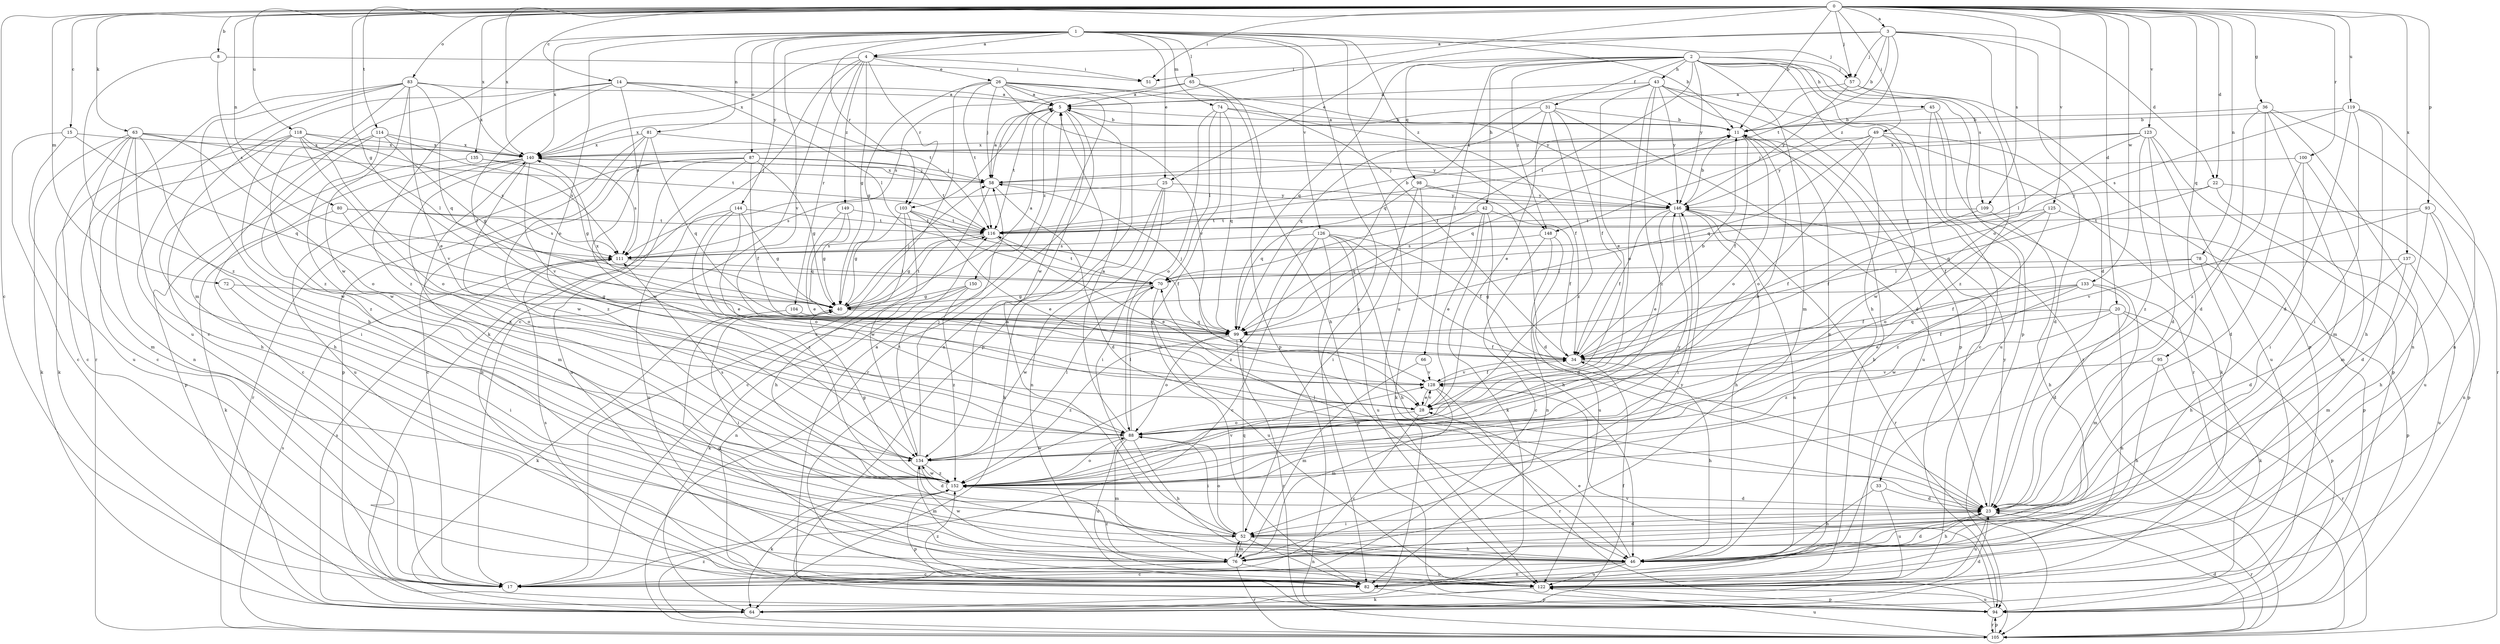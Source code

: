 strict digraph  {
0;
1;
2;
3;
4;
5;
8;
11;
14;
15;
17;
20;
22;
23;
25;
26;
28;
31;
33;
34;
36;
40;
42;
43;
45;
46;
49;
51;
52;
57;
58;
63;
64;
65;
66;
70;
72;
74;
76;
78;
80;
81;
82;
83;
87;
88;
93;
94;
95;
98;
99;
100;
103;
104;
105;
109;
111;
114;
116;
118;
119;
122;
123;
125;
126;
128;
133;
134;
135;
137;
140;
144;
146;
148;
149;
150;
152;
0 -> 3  [label=a];
0 -> 8  [label=b];
0 -> 11  [label=b];
0 -> 14  [label=c];
0 -> 15  [label=c];
0 -> 17  [label=c];
0 -> 20  [label=d];
0 -> 22  [label=d];
0 -> 36  [label=g];
0 -> 40  [label=g];
0 -> 49  [label=i];
0 -> 51  [label=i];
0 -> 57  [label=j];
0 -> 63  [label=k];
0 -> 72  [label=m];
0 -> 78  [label=n];
0 -> 80  [label=n];
0 -> 83  [label=o];
0 -> 93  [label=p];
0 -> 95  [label=q];
0 -> 100  [label=r];
0 -> 103  [label=r];
0 -> 109  [label=s];
0 -> 114  [label=t];
0 -> 118  [label=u];
0 -> 119  [label=u];
0 -> 123  [label=v];
0 -> 125  [label=v];
0 -> 133  [label=w];
0 -> 135  [label=x];
0 -> 137  [label=x];
0 -> 140  [label=x];
1 -> 4  [label=a];
1 -> 11  [label=b];
1 -> 25  [label=e];
1 -> 57  [label=j];
1 -> 65  [label=l];
1 -> 74  [label=m];
1 -> 76  [label=m];
1 -> 81  [label=n];
1 -> 82  [label=n];
1 -> 87  [label=o];
1 -> 88  [label=o];
1 -> 103  [label=r];
1 -> 122  [label=u];
1 -> 126  [label=v];
1 -> 128  [label=v];
1 -> 140  [label=x];
1 -> 144  [label=y];
1 -> 148  [label=z];
2 -> 31  [label=f];
2 -> 33  [label=f];
2 -> 42  [label=h];
2 -> 43  [label=h];
2 -> 45  [label=h];
2 -> 46  [label=h];
2 -> 51  [label=i];
2 -> 57  [label=j];
2 -> 66  [label=l];
2 -> 70  [label=l];
2 -> 76  [label=m];
2 -> 94  [label=p];
2 -> 98  [label=q];
2 -> 99  [label=q];
2 -> 109  [label=s];
2 -> 146  [label=y];
2 -> 148  [label=z];
3 -> 4  [label=a];
3 -> 11  [label=b];
3 -> 22  [label=d];
3 -> 23  [label=d];
3 -> 25  [label=e];
3 -> 57  [label=j];
3 -> 88  [label=o];
3 -> 116  [label=t];
3 -> 148  [label=z];
4 -> 17  [label=c];
4 -> 26  [label=e];
4 -> 40  [label=g];
4 -> 51  [label=i];
4 -> 64  [label=k];
4 -> 103  [label=r];
4 -> 104  [label=r];
4 -> 140  [label=x];
4 -> 149  [label=z];
5 -> 11  [label=b];
5 -> 58  [label=j];
5 -> 82  [label=n];
5 -> 105  [label=r];
5 -> 116  [label=t];
5 -> 150  [label=z];
8 -> 51  [label=i];
8 -> 111  [label=s];
8 -> 152  [label=z];
11 -> 5  [label=a];
11 -> 34  [label=f];
11 -> 88  [label=o];
11 -> 99  [label=q];
11 -> 122  [label=u];
11 -> 140  [label=x];
14 -> 5  [label=a];
14 -> 17  [label=c];
14 -> 34  [label=f];
14 -> 70  [label=l];
14 -> 111  [label=s];
14 -> 116  [label=t];
14 -> 152  [label=z];
15 -> 17  [label=c];
15 -> 99  [label=q];
15 -> 122  [label=u];
15 -> 140  [label=x];
20 -> 34  [label=f];
20 -> 64  [label=k];
20 -> 82  [label=n];
20 -> 94  [label=p];
20 -> 99  [label=q];
20 -> 152  [label=z];
22 -> 94  [label=p];
22 -> 99  [label=q];
22 -> 122  [label=u];
22 -> 146  [label=y];
23 -> 46  [label=h];
23 -> 52  [label=i];
23 -> 70  [label=l];
23 -> 105  [label=r];
23 -> 122  [label=u];
23 -> 146  [label=y];
25 -> 52  [label=i];
25 -> 64  [label=k];
25 -> 82  [label=n];
25 -> 111  [label=s];
25 -> 146  [label=y];
26 -> 5  [label=a];
26 -> 17  [label=c];
26 -> 34  [label=f];
26 -> 40  [label=g];
26 -> 58  [label=j];
26 -> 94  [label=p];
26 -> 116  [label=t];
26 -> 128  [label=v];
26 -> 134  [label=w];
26 -> 146  [label=y];
28 -> 17  [label=c];
28 -> 88  [label=o];
28 -> 128  [label=v];
31 -> 11  [label=b];
31 -> 23  [label=d];
31 -> 28  [label=e];
31 -> 34  [label=f];
31 -> 99  [label=q];
31 -> 140  [label=x];
31 -> 152  [label=z];
33 -> 23  [label=d];
33 -> 46  [label=h];
33 -> 122  [label=u];
34 -> 11  [label=b];
34 -> 46  [label=h];
34 -> 128  [label=v];
36 -> 11  [label=b];
36 -> 23  [label=d];
36 -> 76  [label=m];
36 -> 82  [label=n];
36 -> 105  [label=r];
36 -> 152  [label=z];
40 -> 5  [label=a];
40 -> 52  [label=i];
40 -> 58  [label=j];
40 -> 99  [label=q];
40 -> 116  [label=t];
42 -> 28  [label=e];
42 -> 34  [label=f];
42 -> 46  [label=h];
42 -> 64  [label=k];
42 -> 99  [label=q];
42 -> 116  [label=t];
43 -> 5  [label=a];
43 -> 28  [label=e];
43 -> 82  [label=n];
43 -> 88  [label=o];
43 -> 94  [label=p];
43 -> 99  [label=q];
43 -> 105  [label=r];
43 -> 146  [label=y];
43 -> 152  [label=z];
45 -> 11  [label=b];
45 -> 17  [label=c];
45 -> 105  [label=r];
45 -> 122  [label=u];
46 -> 17  [label=c];
46 -> 23  [label=d];
46 -> 28  [label=e];
46 -> 82  [label=n];
46 -> 122  [label=u];
49 -> 23  [label=d];
49 -> 64  [label=k];
49 -> 88  [label=o];
49 -> 99  [label=q];
49 -> 134  [label=w];
49 -> 140  [label=x];
49 -> 146  [label=y];
52 -> 5  [label=a];
52 -> 23  [label=d];
52 -> 46  [label=h];
52 -> 76  [label=m];
52 -> 82  [label=n];
52 -> 88  [label=o];
52 -> 99  [label=q];
57 -> 5  [label=a];
57 -> 94  [label=p];
57 -> 146  [label=y];
57 -> 152  [label=z];
58 -> 5  [label=a];
58 -> 17  [label=c];
58 -> 23  [label=d];
58 -> 140  [label=x];
58 -> 146  [label=y];
63 -> 17  [label=c];
63 -> 46  [label=h];
63 -> 52  [label=i];
63 -> 64  [label=k];
63 -> 76  [label=m];
63 -> 82  [label=n];
63 -> 88  [label=o];
63 -> 116  [label=t];
63 -> 140  [label=x];
64 -> 23  [label=d];
64 -> 34  [label=f];
64 -> 111  [label=s];
65 -> 5  [label=a];
65 -> 46  [label=h];
65 -> 94  [label=p];
65 -> 111  [label=s];
66 -> 76  [label=m];
66 -> 128  [label=v];
70 -> 40  [label=g];
70 -> 116  [label=t];
70 -> 122  [label=u];
70 -> 134  [label=w];
72 -> 40  [label=g];
72 -> 52  [label=i];
74 -> 11  [label=b];
74 -> 34  [label=f];
74 -> 70  [label=l];
74 -> 82  [label=n];
74 -> 88  [label=o];
74 -> 99  [label=q];
76 -> 17  [label=c];
76 -> 52  [label=i];
76 -> 105  [label=r];
76 -> 122  [label=u];
76 -> 134  [label=w];
76 -> 146  [label=y];
76 -> 152  [label=z];
78 -> 34  [label=f];
78 -> 46  [label=h];
78 -> 70  [label=l];
78 -> 94  [label=p];
80 -> 64  [label=k];
80 -> 88  [label=o];
80 -> 111  [label=s];
80 -> 116  [label=t];
81 -> 94  [label=p];
81 -> 99  [label=q];
81 -> 134  [label=w];
81 -> 140  [label=x];
81 -> 146  [label=y];
81 -> 152  [label=z];
82 -> 5  [label=a];
82 -> 94  [label=p];
82 -> 152  [label=z];
83 -> 5  [label=a];
83 -> 28  [label=e];
83 -> 46  [label=h];
83 -> 99  [label=q];
83 -> 105  [label=r];
83 -> 122  [label=u];
83 -> 134  [label=w];
83 -> 140  [label=x];
83 -> 152  [label=z];
87 -> 17  [label=c];
87 -> 34  [label=f];
87 -> 40  [label=g];
87 -> 58  [label=j];
87 -> 82  [label=n];
87 -> 105  [label=r];
87 -> 116  [label=t];
87 -> 122  [label=u];
88 -> 5  [label=a];
88 -> 46  [label=h];
88 -> 52  [label=i];
88 -> 70  [label=l];
88 -> 76  [label=m];
88 -> 122  [label=u];
88 -> 134  [label=w];
93 -> 23  [label=d];
93 -> 46  [label=h];
93 -> 82  [label=n];
93 -> 116  [label=t];
93 -> 128  [label=v];
94 -> 105  [label=r];
94 -> 122  [label=u];
94 -> 128  [label=v];
95 -> 46  [label=h];
95 -> 105  [label=r];
95 -> 128  [label=v];
98 -> 23  [label=d];
98 -> 52  [label=i];
98 -> 64  [label=k];
98 -> 99  [label=q];
98 -> 146  [label=y];
99 -> 34  [label=f];
99 -> 58  [label=j];
99 -> 88  [label=o];
99 -> 105  [label=r];
99 -> 140  [label=x];
99 -> 152  [label=z];
100 -> 23  [label=d];
100 -> 52  [label=i];
100 -> 58  [label=j];
100 -> 76  [label=m];
103 -> 28  [label=e];
103 -> 34  [label=f];
103 -> 40  [label=g];
103 -> 46  [label=h];
103 -> 116  [label=t];
103 -> 134  [label=w];
104 -> 64  [label=k];
104 -> 99  [label=q];
105 -> 23  [label=d];
105 -> 94  [label=p];
105 -> 111  [label=s];
105 -> 122  [label=u];
105 -> 152  [label=z];
109 -> 34  [label=f];
109 -> 46  [label=h];
109 -> 116  [label=t];
111 -> 70  [label=l];
114 -> 40  [label=g];
114 -> 46  [label=h];
114 -> 111  [label=s];
114 -> 134  [label=w];
114 -> 140  [label=x];
114 -> 152  [label=z];
116 -> 11  [label=b];
116 -> 28  [label=e];
116 -> 40  [label=g];
116 -> 111  [label=s];
118 -> 17  [label=c];
118 -> 64  [label=k];
118 -> 70  [label=l];
118 -> 88  [label=o];
118 -> 111  [label=s];
118 -> 128  [label=v];
118 -> 134  [label=w];
118 -> 140  [label=x];
119 -> 11  [label=b];
119 -> 23  [label=d];
119 -> 46  [label=h];
119 -> 52  [label=i];
119 -> 82  [label=n];
119 -> 111  [label=s];
122 -> 11  [label=b];
122 -> 40  [label=g];
122 -> 64  [label=k];
122 -> 94  [label=p];
122 -> 111  [label=s];
123 -> 23  [label=d];
123 -> 58  [label=j];
123 -> 70  [label=l];
123 -> 94  [label=p];
123 -> 122  [label=u];
123 -> 140  [label=x];
123 -> 152  [label=z];
125 -> 34  [label=f];
125 -> 88  [label=o];
125 -> 94  [label=p];
125 -> 116  [label=t];
125 -> 152  [label=z];
126 -> 17  [label=c];
126 -> 23  [label=d];
126 -> 34  [label=f];
126 -> 46  [label=h];
126 -> 94  [label=p];
126 -> 111  [label=s];
126 -> 122  [label=u];
126 -> 152  [label=z];
128 -> 28  [label=e];
128 -> 34  [label=f];
128 -> 76  [label=m];
128 -> 105  [label=r];
133 -> 23  [label=d];
133 -> 28  [label=e];
133 -> 34  [label=f];
133 -> 40  [label=g];
133 -> 76  [label=m];
133 -> 134  [label=w];
134 -> 11  [label=b];
134 -> 23  [label=d];
134 -> 58  [label=j];
134 -> 70  [label=l];
134 -> 76  [label=m];
134 -> 116  [label=t];
134 -> 152  [label=z];
135 -> 40  [label=g];
135 -> 58  [label=j];
135 -> 94  [label=p];
137 -> 23  [label=d];
137 -> 70  [label=l];
137 -> 76  [label=m];
137 -> 122  [label=u];
140 -> 17  [label=c];
140 -> 58  [label=j];
140 -> 76  [label=m];
140 -> 111  [label=s];
140 -> 122  [label=u];
140 -> 128  [label=v];
140 -> 134  [label=w];
144 -> 28  [label=e];
144 -> 40  [label=g];
144 -> 88  [label=o];
144 -> 116  [label=t];
144 -> 122  [label=u];
144 -> 152  [label=z];
146 -> 11  [label=b];
146 -> 28  [label=e];
146 -> 34  [label=f];
146 -> 46  [label=h];
146 -> 52  [label=i];
146 -> 82  [label=n];
146 -> 105  [label=r];
146 -> 116  [label=t];
148 -> 17  [label=c];
148 -> 82  [label=n];
148 -> 111  [label=s];
148 -> 122  [label=u];
149 -> 28  [label=e];
149 -> 40  [label=g];
149 -> 99  [label=q];
149 -> 116  [label=t];
150 -> 40  [label=g];
150 -> 64  [label=k];
150 -> 82  [label=n];
150 -> 152  [label=z];
152 -> 23  [label=d];
152 -> 40  [label=g];
152 -> 64  [label=k];
152 -> 88  [label=o];
152 -> 94  [label=p];
152 -> 111  [label=s];
152 -> 128  [label=v];
152 -> 134  [label=w];
152 -> 140  [label=x];
152 -> 146  [label=y];
}
